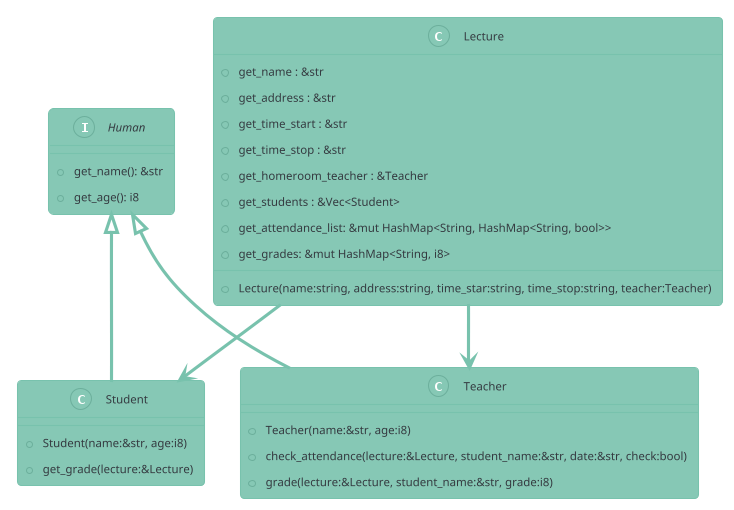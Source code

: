 @startuml
!theme minty
interface Human {
    + get_name(): &str
    + get_age(): i8
}
class Student {
    + Student(name:&str, age:i8)
		+ get_grade(lecture:&Lecture)
}
Human <|-- Student
class Teacher {
    + Teacher(name:&str, age:i8)
		+ check_attendance(lecture:&Lecture, student_name:&str, date:&str, check:bool)
		+ grade(lecture:&Lecture, student_name:&str, grade:i8)
}
Human <|-- Teacher
class Lecture {
    + Lecture(name:string, address:string, time_star:string, time_stop:string, teacher:Teacher)
    + get_name : &str 
    + get_address : &str
    + get_time_start : &str
    + get_time_stop : &str
    + get_homeroom_teacher : &Teacher
    + get_students : &Vec<Student>
		+ get_attendance_list: &mut HashMap<String, HashMap<String, bool>>
		+ get_grades: &mut HashMap<String, i8>
}
Lecture --> Teacher
Lecture --> Student
@enduml
